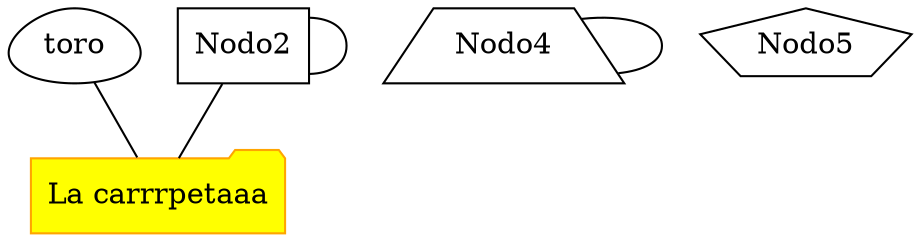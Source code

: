 graph Prueba
{
    fontsize = 12;
    fontname = "Tahoma";

    Nodo1[shape="egg",label="toro",labelfontcolor=green,labeltooltip="ale"];
    Nodo2[shape=box];
    Nodo3[shape=folder,label="La carrrpetaaa",fillcolor=yellow,color=orange,style=filled];
    Nodo4[shape=trapezium];
    Nodo5[shape=pentagon];

    Nodo1 -- Nodo3;
    Nodo2 -- Nodo2;
    Nodo2 -- Nodo3;
    Nodo4 -- Nodo4;
}
